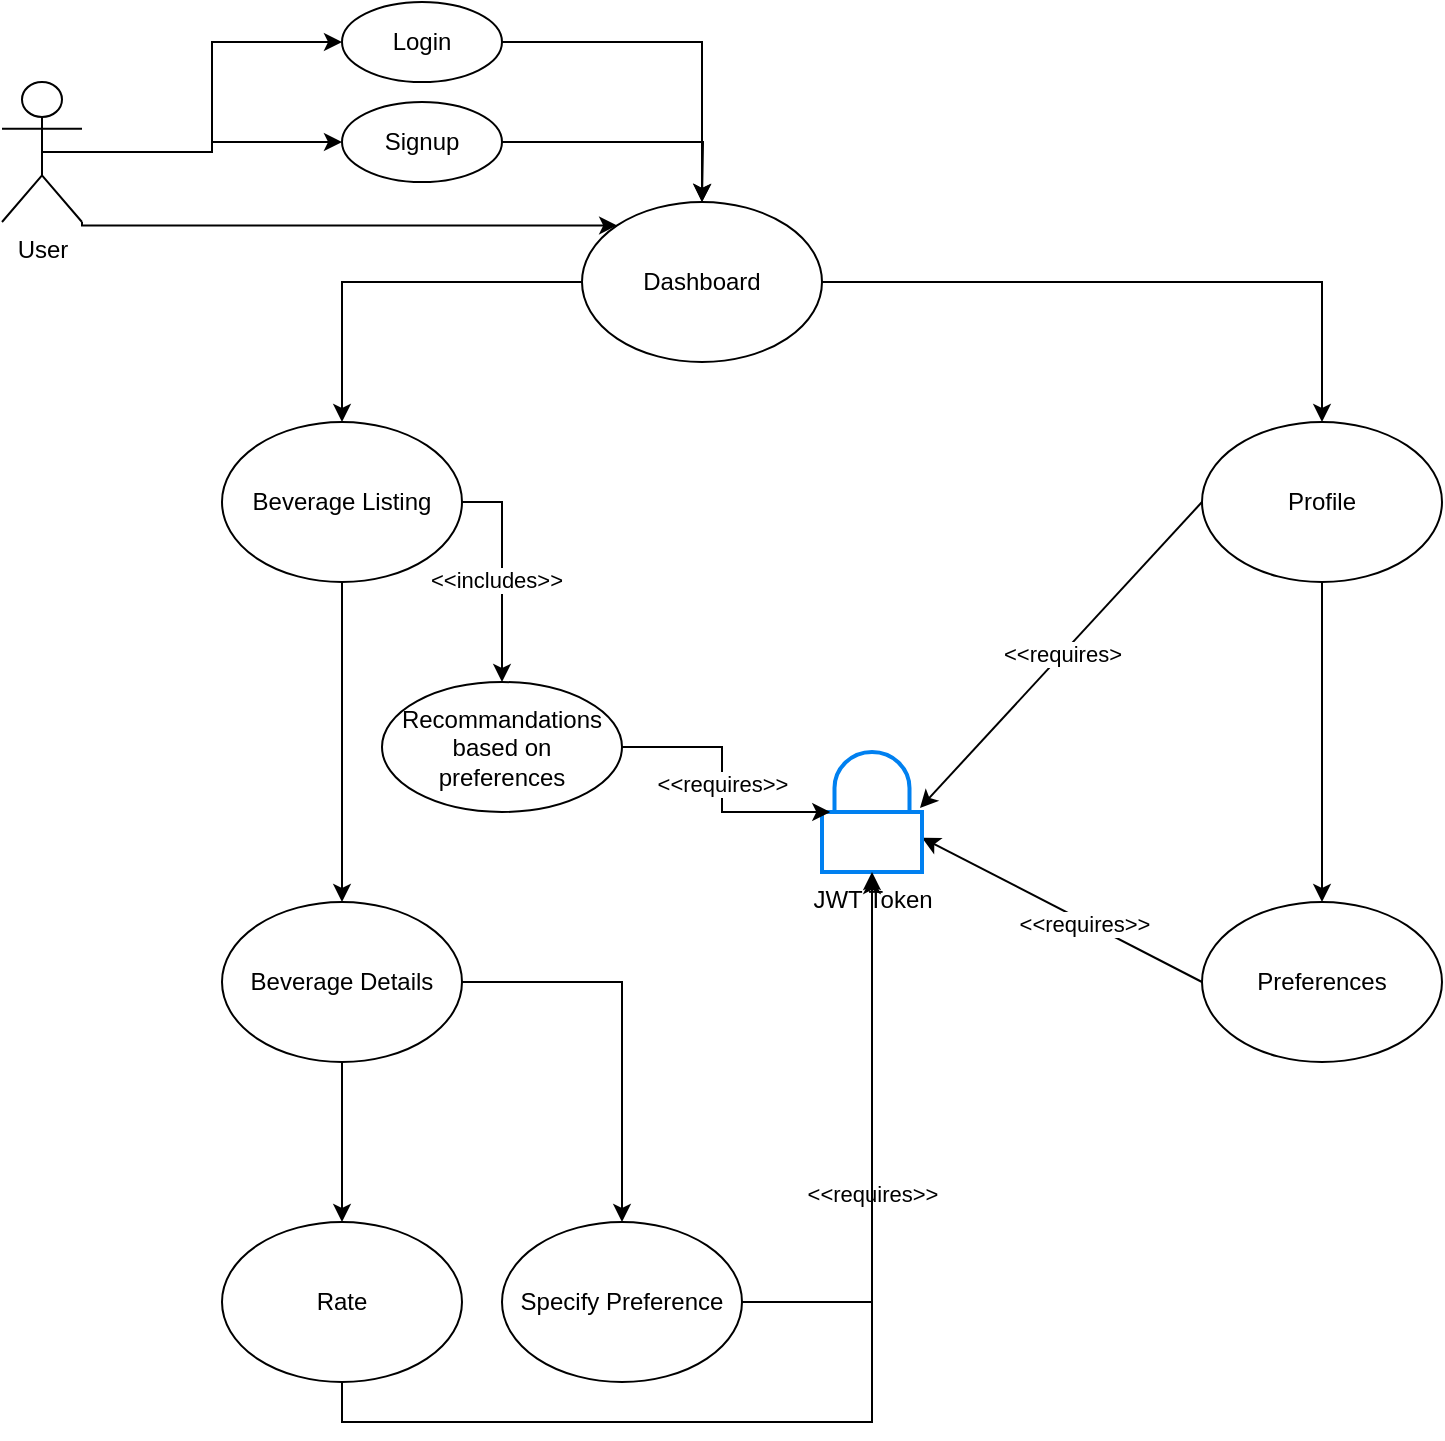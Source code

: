 <mxfile version="15.8.4" type="device"><diagram id="HG9xS9qfpENd9eeq4OIz" name="Page-1"><mxGraphModel dx="1426" dy="822" grid="1" gridSize="10" guides="1" tooltips="1" connect="1" arrows="1" fold="1" page="1" pageScale="1" pageWidth="827" pageHeight="1169" math="0" shadow="0"><root><mxCell id="0"/><mxCell id="1" parent="0"/><mxCell id="jMjc2NPxvy6B6vydsn1g-7" style="edgeStyle=orthogonalEdgeStyle;rounded=0;orthogonalLoop=1;jettySize=auto;html=1;exitX=1;exitY=1;exitDx=0;exitDy=0;exitPerimeter=0;entryX=0;entryY=0;entryDx=0;entryDy=0;" parent="1" source="KiWsUec9s0mE3scVUrlT-1" target="KiWsUec9s0mE3scVUrlT-16" edge="1"><mxGeometry relative="1" as="geometry"><Array as="points"><mxPoint x="60" y="262"/></Array></mxGeometry></mxCell><mxCell id="Z_TeowoskK-JNxyky6_4-10" style="edgeStyle=orthogonalEdgeStyle;rounded=0;orthogonalLoop=1;jettySize=auto;html=1;exitX=0.5;exitY=0.5;exitDx=0;exitDy=0;exitPerimeter=0;entryX=0;entryY=0.5;entryDx=0;entryDy=0;" edge="1" parent="1" source="KiWsUec9s0mE3scVUrlT-1" target="KiWsUec9s0mE3scVUrlT-8"><mxGeometry relative="1" as="geometry"/></mxCell><mxCell id="Z_TeowoskK-JNxyky6_4-11" style="rounded=0;orthogonalLoop=1;jettySize=auto;html=1;exitX=0.5;exitY=0.5;exitDx=0;exitDy=0;exitPerimeter=0;edgeStyle=orthogonalEdgeStyle;" edge="1" parent="1" source="KiWsUec9s0mE3scVUrlT-1" target="KiWsUec9s0mE3scVUrlT-7"><mxGeometry relative="1" as="geometry"/></mxCell><mxCell id="KiWsUec9s0mE3scVUrlT-1" value="User" style="shape=umlActor;verticalLabelPosition=bottom;verticalAlign=top;html=1;outlineConnect=0;" parent="1" vertex="1"><mxGeometry x="20" y="190" width="40" height="70" as="geometry"/></mxCell><mxCell id="Z_TeowoskK-JNxyky6_4-12" style="edgeStyle=orthogonalEdgeStyle;rounded=0;orthogonalLoop=1;jettySize=auto;html=1;exitX=1;exitY=0.5;exitDx=0;exitDy=0;" edge="1" parent="1" source="KiWsUec9s0mE3scVUrlT-7" target="KiWsUec9s0mE3scVUrlT-16"><mxGeometry relative="1" as="geometry"/></mxCell><mxCell id="KiWsUec9s0mE3scVUrlT-7" value="Login" style="ellipse;whiteSpace=wrap;html=1;" parent="1" vertex="1"><mxGeometry x="190" y="150" width="80" height="40" as="geometry"/></mxCell><mxCell id="Z_TeowoskK-JNxyky6_4-14" style="rounded=0;orthogonalLoop=1;jettySize=auto;html=1;exitX=1;exitY=0.5;exitDx=0;exitDy=0;edgeStyle=orthogonalEdgeStyle;" edge="1" parent="1" source="KiWsUec9s0mE3scVUrlT-8"><mxGeometry relative="1" as="geometry"><mxPoint x="370" y="250" as="targetPoint"/></mxGeometry></mxCell><mxCell id="KiWsUec9s0mE3scVUrlT-8" value="Signup" style="ellipse;whiteSpace=wrap;html=1;" parent="1" vertex="1"><mxGeometry x="190" y="200" width="80" height="40" as="geometry"/></mxCell><mxCell id="KiWsUec9s0mE3scVUrlT-19" value="" style="edgeStyle=orthogonalEdgeStyle;rounded=0;orthogonalLoop=1;jettySize=auto;html=1;" parent="1" source="KiWsUec9s0mE3scVUrlT-15" target="KiWsUec9s0mE3scVUrlT-18" edge="1"><mxGeometry relative="1" as="geometry"/></mxCell><mxCell id="Z_TeowoskK-JNxyky6_4-24" style="rounded=0;orthogonalLoop=1;jettySize=auto;html=1;exitX=1;exitY=0.5;exitDx=0;exitDy=0;entryX=0.5;entryY=0;entryDx=0;entryDy=0;edgeStyle=orthogonalEdgeStyle;" edge="1" parent="1" source="KiWsUec9s0mE3scVUrlT-15" target="Z_TeowoskK-JNxyky6_4-23"><mxGeometry relative="1" as="geometry"/></mxCell><mxCell id="Z_TeowoskK-JNxyky6_4-25" value="&amp;lt;&amp;lt;includes&amp;gt;&amp;gt;" style="edgeLabel;html=1;align=center;verticalAlign=middle;resizable=0;points=[];" vertex="1" connectable="0" parent="Z_TeowoskK-JNxyky6_4-24"><mxGeometry x="0.067" y="-3" relative="1" as="geometry"><mxPoint as="offset"/></mxGeometry></mxCell><mxCell id="KiWsUec9s0mE3scVUrlT-15" value="Beverage Listing" style="ellipse;whiteSpace=wrap;html=1;" parent="1" vertex="1"><mxGeometry x="130" y="360" width="120" height="80" as="geometry"/></mxCell><mxCell id="KiWsUec9s0mE3scVUrlT-27" style="edgeStyle=orthogonalEdgeStyle;rounded=0;orthogonalLoop=1;jettySize=auto;html=1;exitX=0;exitY=0.5;exitDx=0;exitDy=0;" parent="1" source="KiWsUec9s0mE3scVUrlT-16" target="KiWsUec9s0mE3scVUrlT-15" edge="1"><mxGeometry relative="1" as="geometry"/></mxCell><mxCell id="KiWsUec9s0mE3scVUrlT-28" style="edgeStyle=orthogonalEdgeStyle;rounded=0;orthogonalLoop=1;jettySize=auto;html=1;exitX=1;exitY=0.5;exitDx=0;exitDy=0;entryX=0.5;entryY=0;entryDx=0;entryDy=0;" parent="1" source="KiWsUec9s0mE3scVUrlT-16" target="KiWsUec9s0mE3scVUrlT-17" edge="1"><mxGeometry relative="1" as="geometry"/></mxCell><mxCell id="KiWsUec9s0mE3scVUrlT-16" value="Dashboard" style="ellipse;whiteSpace=wrap;html=1;" parent="1" vertex="1"><mxGeometry x="310" y="250" width="120" height="80" as="geometry"/></mxCell><mxCell id="jMjc2NPxvy6B6vydsn1g-4" value="" style="edgeStyle=orthogonalEdgeStyle;rounded=0;orthogonalLoop=1;jettySize=auto;html=1;" parent="1" source="KiWsUec9s0mE3scVUrlT-17" target="jMjc2NPxvy6B6vydsn1g-3" edge="1"><mxGeometry relative="1" as="geometry"/></mxCell><mxCell id="Z_TeowoskK-JNxyky6_4-20" value="&amp;lt;&amp;lt;requires&amp;gt;" style="rounded=0;orthogonalLoop=1;jettySize=auto;html=1;exitX=0;exitY=0.5;exitDx=0;exitDy=0;entryX=0.98;entryY=0.467;entryDx=0;entryDy=0;entryPerimeter=0;" edge="1" parent="1" source="KiWsUec9s0mE3scVUrlT-17" target="Z_TeowoskK-JNxyky6_4-8"><mxGeometry relative="1" as="geometry"/></mxCell><mxCell id="KiWsUec9s0mE3scVUrlT-17" value="Profile" style="ellipse;whiteSpace=wrap;html=1;" parent="1" vertex="1"><mxGeometry x="620" y="360" width="120" height="80" as="geometry"/></mxCell><mxCell id="Z_TeowoskK-JNxyky6_4-28" value="" style="edgeStyle=orthogonalEdgeStyle;rounded=0;orthogonalLoop=1;jettySize=auto;html=1;" edge="1" parent="1" source="KiWsUec9s0mE3scVUrlT-18" target="Z_TeowoskK-JNxyky6_4-27"><mxGeometry relative="1" as="geometry"/></mxCell><mxCell id="Z_TeowoskK-JNxyky6_4-30" value="" style="edgeStyle=orthogonalEdgeStyle;rounded=0;orthogonalLoop=1;jettySize=auto;html=1;" edge="1" parent="1" source="KiWsUec9s0mE3scVUrlT-18" target="Z_TeowoskK-JNxyky6_4-29"><mxGeometry relative="1" as="geometry"/></mxCell><mxCell id="KiWsUec9s0mE3scVUrlT-18" value="Beverage Details" style="ellipse;whiteSpace=wrap;html=1;" parent="1" vertex="1"><mxGeometry x="130" y="600" width="120" height="80" as="geometry"/></mxCell><mxCell id="Z_TeowoskK-JNxyky6_4-21" style="rounded=0;orthogonalLoop=1;jettySize=auto;html=1;exitX=0;exitY=0.5;exitDx=0;exitDy=0;" edge="1" parent="1" source="jMjc2NPxvy6B6vydsn1g-3" target="Z_TeowoskK-JNxyky6_4-8"><mxGeometry relative="1" as="geometry"><mxPoint x="350" y="530" as="targetPoint"/></mxGeometry></mxCell><mxCell id="Z_TeowoskK-JNxyky6_4-22" value="&amp;lt;&amp;lt;requires&amp;gt;&amp;gt;" style="edgeLabel;html=1;align=center;verticalAlign=middle;resizable=0;points=[];" vertex="1" connectable="0" parent="Z_TeowoskK-JNxyky6_4-21"><mxGeometry x="-0.163" y="1" relative="1" as="geometry"><mxPoint as="offset"/></mxGeometry></mxCell><mxCell id="jMjc2NPxvy6B6vydsn1g-3" value="Preferences" style="ellipse;whiteSpace=wrap;html=1;" parent="1" vertex="1"><mxGeometry x="620" y="600" width="120" height="80" as="geometry"/></mxCell><mxCell id="Z_TeowoskK-JNxyky6_4-8" value="JWT Token" style="html=1;verticalLabelPosition=bottom;align=center;labelBackgroundColor=#ffffff;verticalAlign=top;strokeWidth=2;strokeColor=#0080F0;shadow=0;dashed=0;shape=mxgraph.ios7.icons.locked;" vertex="1" parent="1"><mxGeometry x="430" y="525" width="50" height="60" as="geometry"/></mxCell><mxCell id="Z_TeowoskK-JNxyky6_4-26" value="&amp;lt;&amp;lt;requires&amp;gt;&amp;gt;" style="edgeStyle=orthogonalEdgeStyle;rounded=0;orthogonalLoop=1;jettySize=auto;html=1;exitX=1;exitY=0.5;exitDx=0;exitDy=0;entryX=0.083;entryY=0.5;entryDx=0;entryDy=0;entryPerimeter=0;" edge="1" parent="1" source="Z_TeowoskK-JNxyky6_4-23" target="Z_TeowoskK-JNxyky6_4-8"><mxGeometry relative="1" as="geometry"/></mxCell><mxCell id="Z_TeowoskK-JNxyky6_4-23" value="Recommandations based on &lt;br&gt;preferences" style="ellipse;whiteSpace=wrap;html=1;" vertex="1" parent="1"><mxGeometry x="210" y="490" width="120" height="65" as="geometry"/></mxCell><mxCell id="Z_TeowoskK-JNxyky6_4-31" style="edgeStyle=orthogonalEdgeStyle;rounded=0;orthogonalLoop=1;jettySize=auto;html=1;exitX=1;exitY=0.5;exitDx=0;exitDy=0;" edge="1" parent="1" source="Z_TeowoskK-JNxyky6_4-27" target="Z_TeowoskK-JNxyky6_4-8"><mxGeometry relative="1" as="geometry"/></mxCell><mxCell id="Z_TeowoskK-JNxyky6_4-32" value="&amp;lt;&amp;lt;requires&amp;gt;&amp;gt;" style="edgeLabel;html=1;align=center;verticalAlign=middle;resizable=0;points=[];" vertex="1" connectable="0" parent="Z_TeowoskK-JNxyky6_4-31"><mxGeometry x="-0.148" relative="1" as="geometry"><mxPoint as="offset"/></mxGeometry></mxCell><mxCell id="Z_TeowoskK-JNxyky6_4-27" value="Specify Preference" style="ellipse;whiteSpace=wrap;html=1;" vertex="1" parent="1"><mxGeometry x="270" y="760" width="120" height="80" as="geometry"/></mxCell><mxCell id="Z_TeowoskK-JNxyky6_4-33" style="rounded=0;orthogonalLoop=1;jettySize=auto;html=1;exitX=0.5;exitY=1;exitDx=0;exitDy=0;edgeStyle=orthogonalEdgeStyle;entryX=0.5;entryY=1.033;entryDx=0;entryDy=0;entryPerimeter=0;" edge="1" parent="1" source="Z_TeowoskK-JNxyky6_4-29" target="Z_TeowoskK-JNxyky6_4-8"><mxGeometry relative="1" as="geometry"><mxPoint x="455" y="650" as="targetPoint"/></mxGeometry></mxCell><mxCell id="Z_TeowoskK-JNxyky6_4-29" value="Rate" style="ellipse;whiteSpace=wrap;html=1;" vertex="1" parent="1"><mxGeometry x="130" y="760" width="120" height="80" as="geometry"/></mxCell></root></mxGraphModel></diagram></mxfile>
